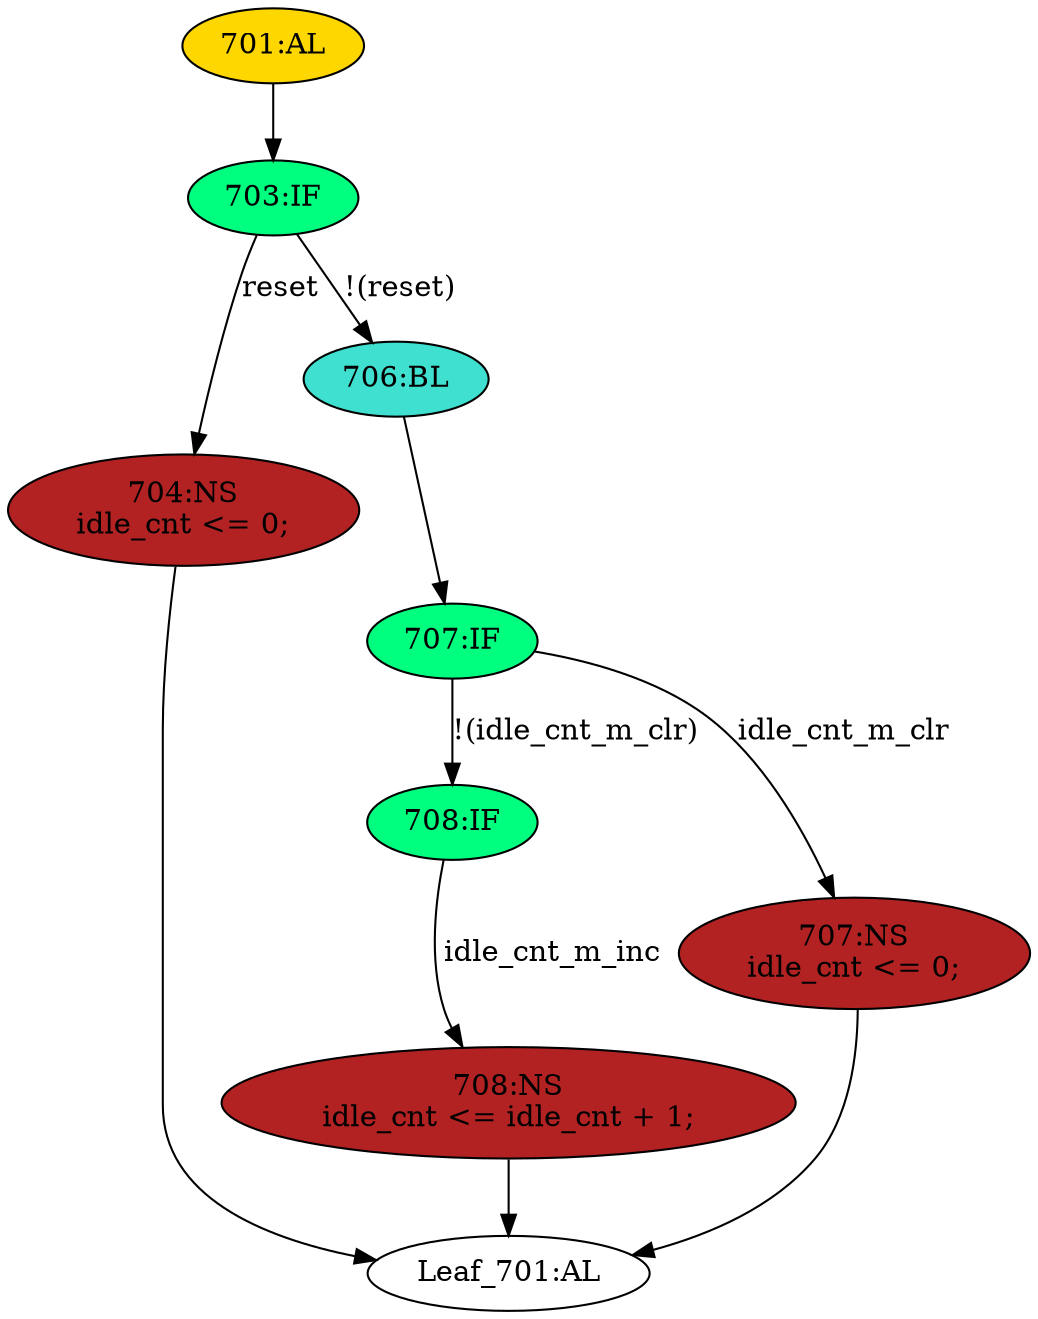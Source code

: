 strict digraph "" {
	node [label="\N"];
	"Leaf_701:AL"	 [def_var="['idle_cnt']",
		label="Leaf_701:AL"];
	"704:NS"	 [ast="<pyverilog.vparser.ast.NonblockingSubstitution object at 0x7f702a652290>",
		fillcolor=firebrick,
		label="704:NS
idle_cnt <= 0;",
		statements="[<pyverilog.vparser.ast.NonblockingSubstitution object at 0x7f702a652290>]",
		style=filled,
		typ=NonblockingSubstitution];
	"704:NS" -> "Leaf_701:AL"	 [cond="[]",
		lineno=None];
	"706:BL"	 [ast="<pyverilog.vparser.ast.Block object at 0x7f702a6523d0>",
		fillcolor=turquoise,
		label="706:BL",
		statements="[]",
		style=filled,
		typ=Block];
	"707:IF"	 [ast="<pyverilog.vparser.ast.IfStatement object at 0x7f702a652410>",
		fillcolor=springgreen,
		label="707:IF",
		statements="[]",
		style=filled,
		typ=IfStatement];
	"706:BL" -> "707:IF"	 [cond="[]",
		lineno=None];
	"708:IF"	 [ast="<pyverilog.vparser.ast.IfStatement object at 0x7f702a652450>",
		fillcolor=springgreen,
		label="708:IF",
		statements="[]",
		style=filled,
		typ=IfStatement];
	"708:NS"	 [ast="<pyverilog.vparser.ast.NonblockingSubstitution object at 0x7f702a652490>",
		fillcolor=firebrick,
		label="708:NS
idle_cnt <= idle_cnt + 1;",
		statements="[<pyverilog.vparser.ast.NonblockingSubstitution object at 0x7f702a652490>]",
		style=filled,
		typ=NonblockingSubstitution];
	"708:IF" -> "708:NS"	 [cond="['idle_cnt_m_inc']",
		label=idle_cnt_m_inc,
		lineno=708];
	"707:NS"	 [ast="<pyverilog.vparser.ast.NonblockingSubstitution object at 0x7f702a6526d0>",
		fillcolor=firebrick,
		label="707:NS
idle_cnt <= 0;",
		statements="[<pyverilog.vparser.ast.NonblockingSubstitution object at 0x7f702a6526d0>]",
		style=filled,
		typ=NonblockingSubstitution];
	"707:NS" -> "Leaf_701:AL"	 [cond="[]",
		lineno=None];
	"707:IF" -> "708:IF"	 [cond="['idle_cnt_m_clr']",
		label="!(idle_cnt_m_clr)",
		lineno=707];
	"707:IF" -> "707:NS"	 [cond="['idle_cnt_m_clr']",
		label=idle_cnt_m_clr,
		lineno=707];
	"701:AL"	 [ast="<pyverilog.vparser.ast.Always object at 0x7f702a652910>",
		clk_sens=True,
		fillcolor=gold,
		label="701:AL",
		sens="['ck', 'reset']",
		statements="[]",
		style=filled,
		typ=Always,
		use_var="['reset', 'idle_cnt_m_inc', 'idle_cnt', 'idle_cnt_m_clr']"];
	"703:IF"	 [ast="<pyverilog.vparser.ast.IfStatement object at 0x7f702a652890>",
		fillcolor=springgreen,
		label="703:IF",
		statements="[]",
		style=filled,
		typ=IfStatement];
	"701:AL" -> "703:IF"	 [cond="[]",
		lineno=None];
	"703:IF" -> "704:NS"	 [cond="['reset']",
		label=reset,
		lineno=703];
	"703:IF" -> "706:BL"	 [cond="['reset']",
		label="!(reset)",
		lineno=703];
	"708:NS" -> "Leaf_701:AL"	 [cond="[]",
		lineno=None];
}
